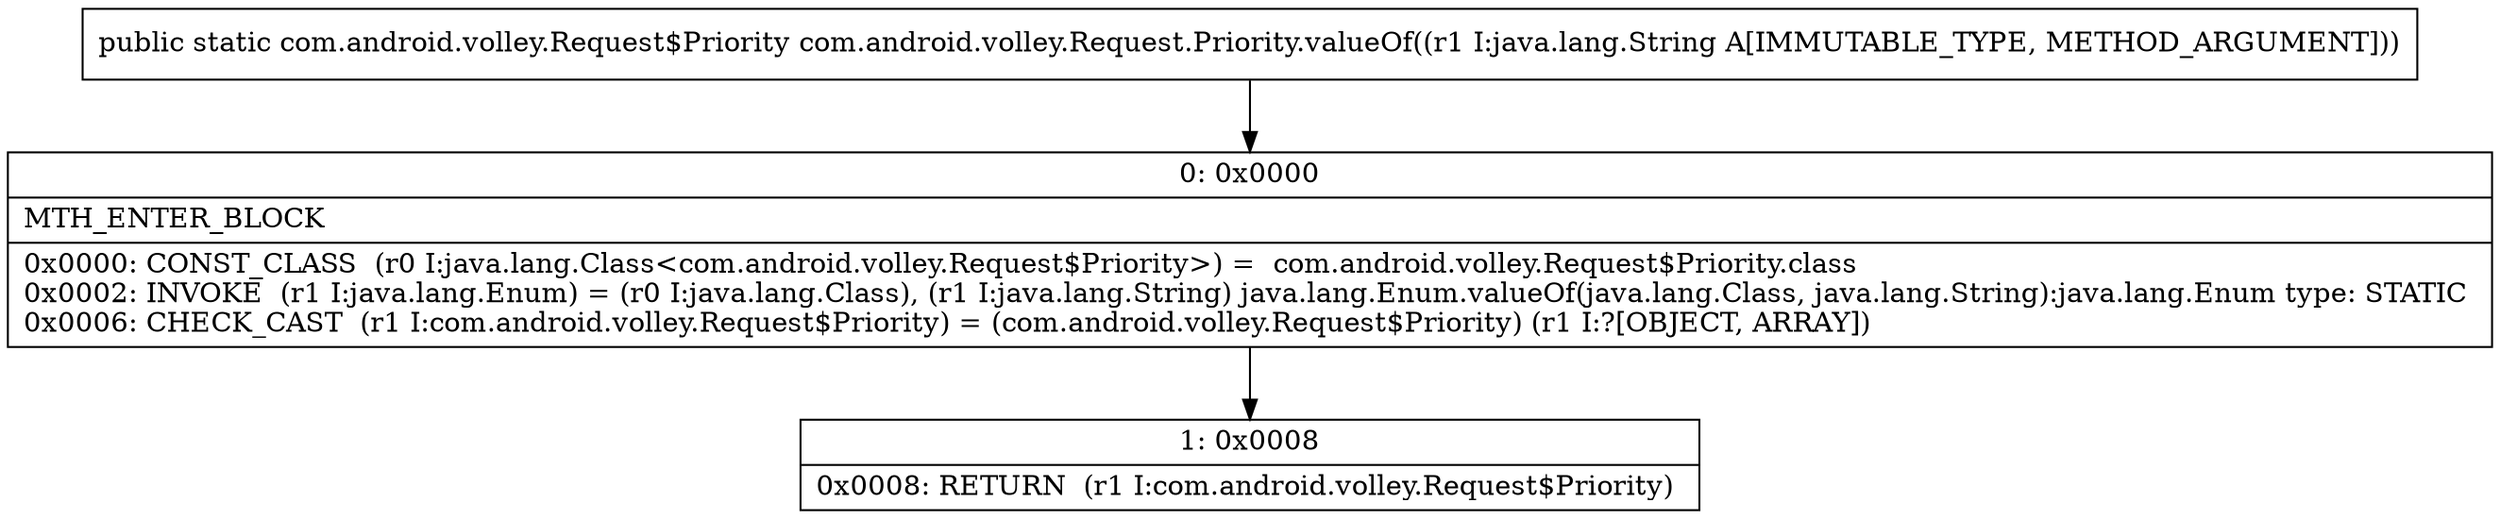 digraph "CFG forcom.android.volley.Request.Priority.valueOf(Ljava\/lang\/String;)Lcom\/android\/volley\/Request$Priority;" {
Node_0 [shape=record,label="{0\:\ 0x0000|MTH_ENTER_BLOCK\l|0x0000: CONST_CLASS  (r0 I:java.lang.Class\<com.android.volley.Request$Priority\>) =  com.android.volley.Request$Priority.class \l0x0002: INVOKE  (r1 I:java.lang.Enum) = (r0 I:java.lang.Class), (r1 I:java.lang.String) java.lang.Enum.valueOf(java.lang.Class, java.lang.String):java.lang.Enum type: STATIC \l0x0006: CHECK_CAST  (r1 I:com.android.volley.Request$Priority) = (com.android.volley.Request$Priority) (r1 I:?[OBJECT, ARRAY]) \l}"];
Node_1 [shape=record,label="{1\:\ 0x0008|0x0008: RETURN  (r1 I:com.android.volley.Request$Priority) \l}"];
MethodNode[shape=record,label="{public static com.android.volley.Request$Priority com.android.volley.Request.Priority.valueOf((r1 I:java.lang.String A[IMMUTABLE_TYPE, METHOD_ARGUMENT])) }"];
MethodNode -> Node_0;
Node_0 -> Node_1;
}

